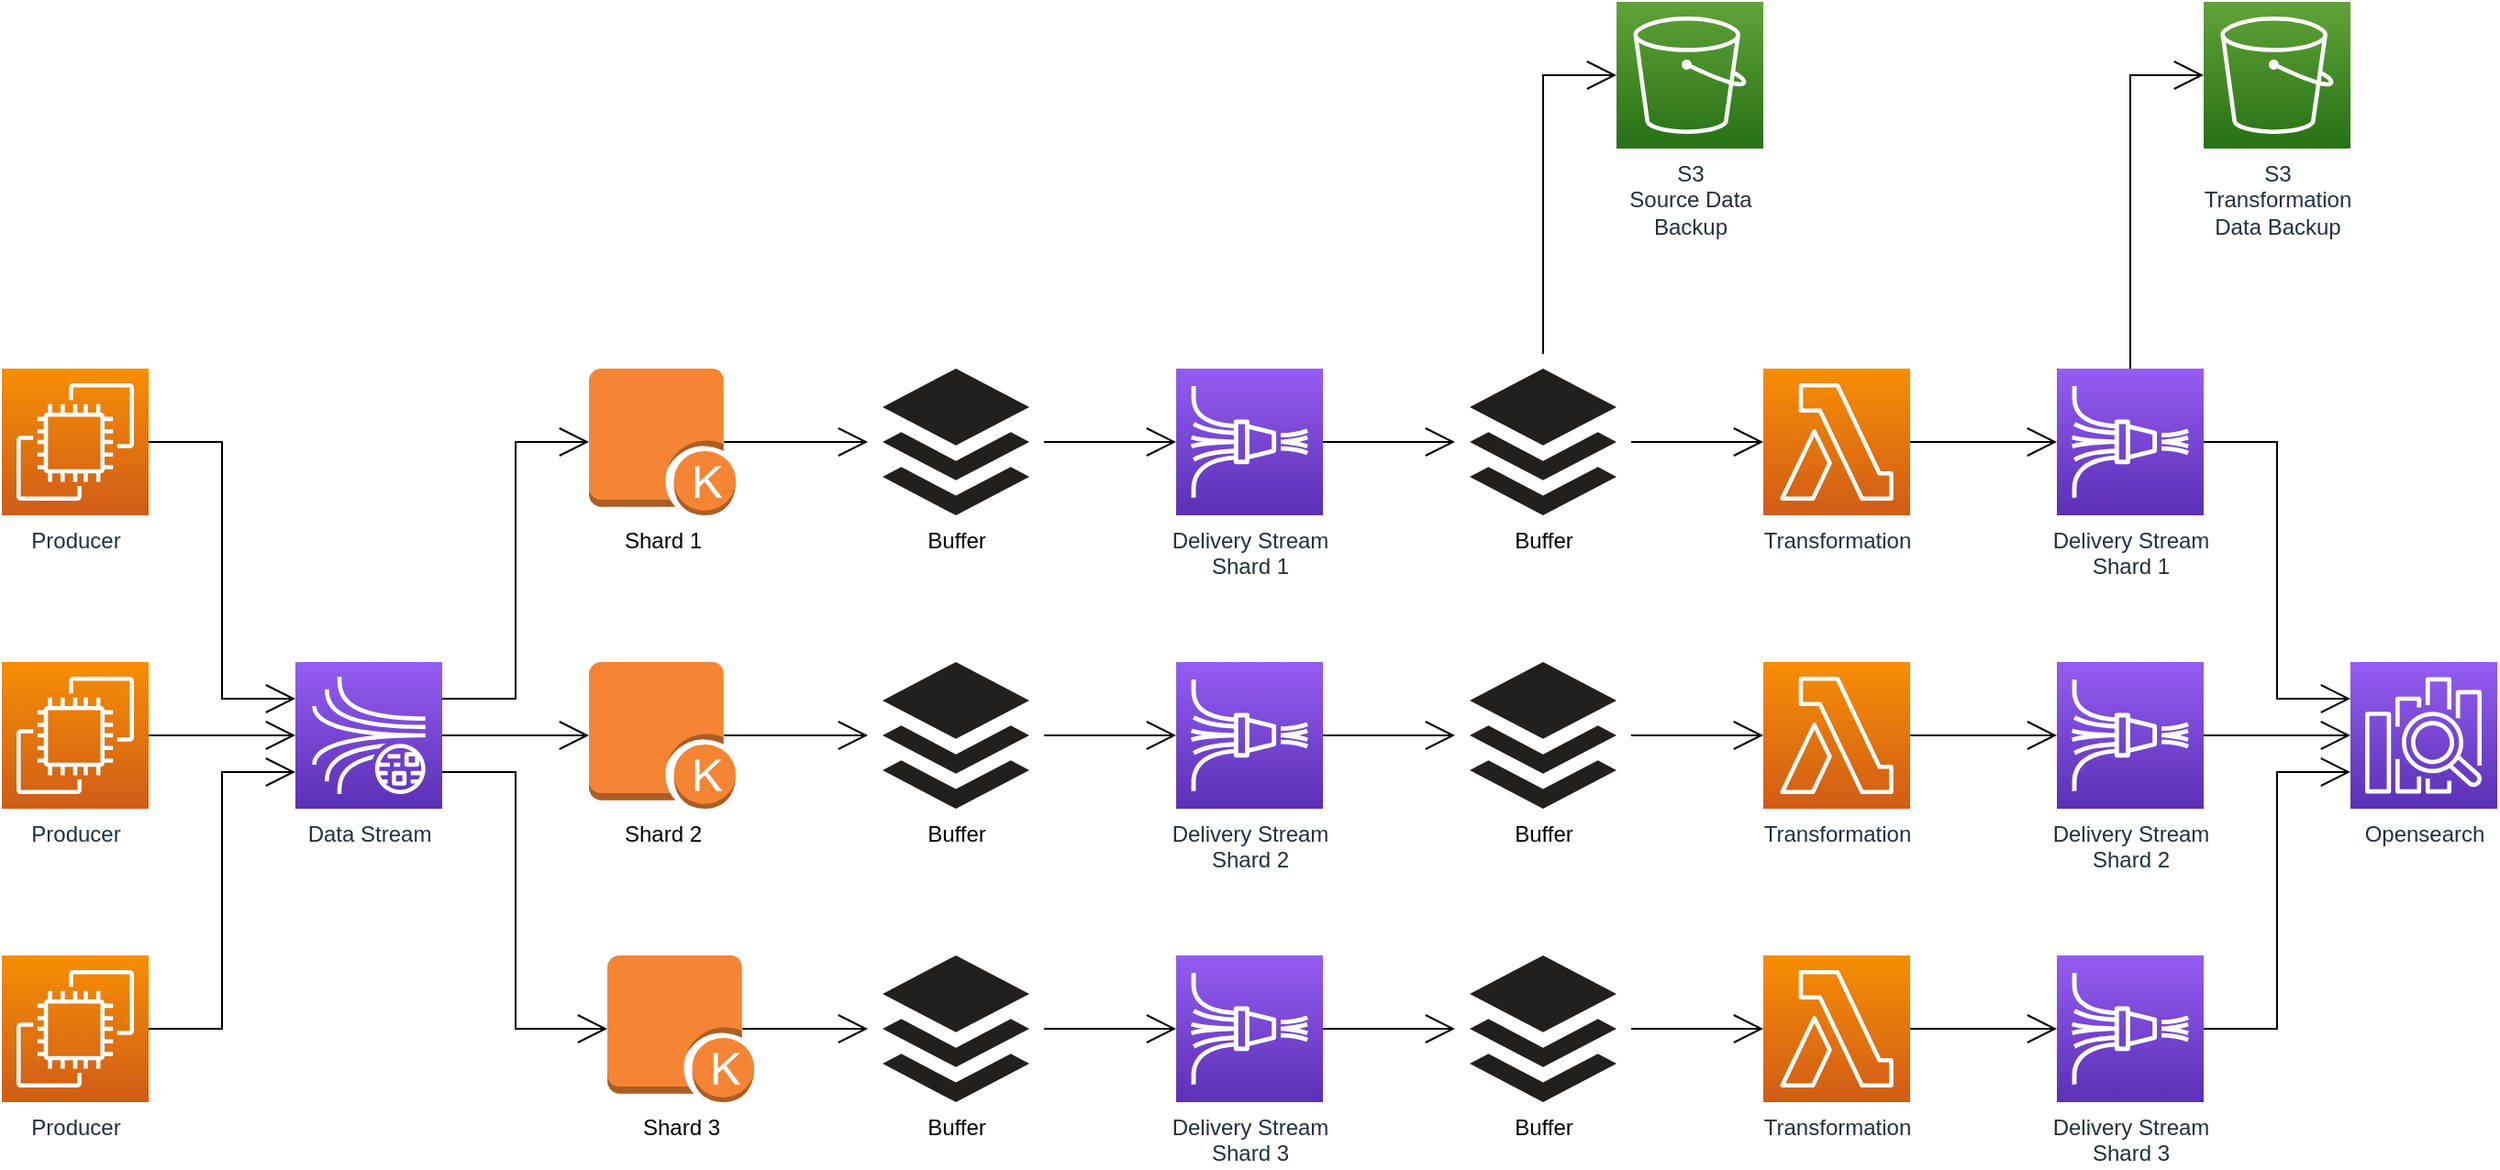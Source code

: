 <mxfile version="15.3.5" type="device"><diagram id="Mc8hbGuk2V3KkaA7dGeT" name="Page-1"><mxGraphModel dx="1368" dy="852" grid="1" gridSize="10" guides="1" tooltips="1" connect="1" arrows="1" fold="1" page="1" pageScale="1" pageWidth="850" pageHeight="1100" math="0" shadow="0"><root><mxCell id="0"/><mxCell id="1" parent="0"/><mxCell id="4GS_KHzXLbf2uHIC6dD0-39" style="edgeStyle=orthogonalEdgeStyle;rounded=0;orthogonalLoop=1;jettySize=auto;html=1;entryX=0;entryY=0.5;entryDx=0;entryDy=0;entryPerimeter=0;endArrow=open;startSize=14;endSize=14;sourcePerimeterSpacing=8;targetPerimeterSpacing=8;" edge="1" parent="1" source="4GS_KHzXLbf2uHIC6dD0-1" target="4GS_KHzXLbf2uHIC6dD0-2"><mxGeometry relative="1" as="geometry"/></mxCell><mxCell id="4GS_KHzXLbf2uHIC6dD0-1" value="Buffer" style="dashed=0;outlineConnect=0;html=1;align=center;labelPosition=center;verticalLabelPosition=bottom;verticalAlign=top;shape=mxgraph.weblogos.buffer;fillColor=#221F1F;strokeColor=none;hachureGap=4;pointerEvents=0;" vertex="1" parent="1"><mxGeometry x="600" y="400" width="80" height="80" as="geometry"/></mxCell><mxCell id="4GS_KHzXLbf2uHIC6dD0-42" style="edgeStyle=orthogonalEdgeStyle;rounded=0;orthogonalLoop=1;jettySize=auto;html=1;exitX=1;exitY=0.5;exitDx=0;exitDy=0;exitPerimeter=0;endArrow=open;startSize=14;endSize=14;sourcePerimeterSpacing=8;targetPerimeterSpacing=8;" edge="1" parent="1" source="4GS_KHzXLbf2uHIC6dD0-2" target="4GS_KHzXLbf2uHIC6dD0-21"><mxGeometry relative="1" as="geometry"/></mxCell><mxCell id="4GS_KHzXLbf2uHIC6dD0-2" value="Delivery Stream&lt;br&gt;Shard 1" style="sketch=0;points=[[0,0,0],[0.25,0,0],[0.5,0,0],[0.75,0,0],[1,0,0],[0,1,0],[0.25,1,0],[0.5,1,0],[0.75,1,0],[1,1,0],[0,0.25,0],[0,0.5,0],[0,0.75,0],[1,0.25,0],[1,0.5,0],[1,0.75,0]];outlineConnect=0;fontColor=#232F3E;gradientColor=#945DF2;gradientDirection=north;fillColor=#5A30B5;strokeColor=#ffffff;dashed=0;verticalLabelPosition=bottom;verticalAlign=top;align=center;html=1;fontSize=12;fontStyle=0;aspect=fixed;shape=mxgraph.aws4.resourceIcon;resIcon=mxgraph.aws4.kinesis_data_firehose;hachureGap=4;pointerEvents=0;" vertex="1" parent="1"><mxGeometry x="760" y="400" width="80" height="80" as="geometry"/></mxCell><mxCell id="4GS_KHzXLbf2uHIC6dD0-33" style="edgeStyle=orthogonalEdgeStyle;rounded=0;orthogonalLoop=1;jettySize=auto;html=1;exitX=1;exitY=0.25;exitDx=0;exitDy=0;exitPerimeter=0;entryX=0;entryY=0.5;entryDx=0;entryDy=0;entryPerimeter=0;endArrow=open;startSize=14;endSize=14;sourcePerimeterSpacing=8;targetPerimeterSpacing=8;" edge="1" parent="1" source="4GS_KHzXLbf2uHIC6dD0-3" target="4GS_KHzXLbf2uHIC6dD0-4"><mxGeometry relative="1" as="geometry"><Array as="points"><mxPoint x="400" y="580"/><mxPoint x="400" y="440"/></Array></mxGeometry></mxCell><mxCell id="4GS_KHzXLbf2uHIC6dD0-34" style="edgeStyle=orthogonalEdgeStyle;rounded=0;orthogonalLoop=1;jettySize=auto;html=1;exitX=1;exitY=0.5;exitDx=0;exitDy=0;exitPerimeter=0;entryX=0;entryY=0.5;entryDx=0;entryDy=0;entryPerimeter=0;endArrow=open;startSize=14;endSize=14;sourcePerimeterSpacing=8;targetPerimeterSpacing=8;" edge="1" parent="1" source="4GS_KHzXLbf2uHIC6dD0-3" target="4GS_KHzXLbf2uHIC6dD0-7"><mxGeometry relative="1" as="geometry"/></mxCell><mxCell id="4GS_KHzXLbf2uHIC6dD0-35" style="edgeStyle=orthogonalEdgeStyle;rounded=0;orthogonalLoop=1;jettySize=auto;html=1;exitX=1;exitY=0.75;exitDx=0;exitDy=0;exitPerimeter=0;entryX=0;entryY=0.5;entryDx=0;entryDy=0;entryPerimeter=0;endArrow=open;startSize=14;endSize=14;sourcePerimeterSpacing=8;targetPerimeterSpacing=8;" edge="1" parent="1" source="4GS_KHzXLbf2uHIC6dD0-3" target="4GS_KHzXLbf2uHIC6dD0-8"><mxGeometry relative="1" as="geometry"><Array as="points"><mxPoint x="400" y="620"/><mxPoint x="400" y="760"/></Array></mxGeometry></mxCell><mxCell id="4GS_KHzXLbf2uHIC6dD0-3" value="Data Stream" style="sketch=0;points=[[0,0,0],[0.25,0,0],[0.5,0,0],[0.75,0,0],[1,0,0],[0,1,0],[0.25,1,0],[0.5,1,0],[0.75,1,0],[1,1,0],[0,0.25,0],[0,0.5,0],[0,0.75,0],[1,0.25,0],[1,0.5,0],[1,0.75,0]];outlineConnect=0;fontColor=#232F3E;gradientColor=#945DF2;gradientDirection=north;fillColor=#5A30B5;strokeColor=#ffffff;dashed=0;verticalLabelPosition=bottom;verticalAlign=top;align=center;html=1;fontSize=12;fontStyle=0;aspect=fixed;shape=mxgraph.aws4.resourceIcon;resIcon=mxgraph.aws4.kinesis_data_streams;hachureGap=4;pointerEvents=0;" vertex="1" parent="1"><mxGeometry x="280" y="560" width="80" height="80" as="geometry"/></mxCell><mxCell id="4GS_KHzXLbf2uHIC6dD0-36" style="edgeStyle=orthogonalEdgeStyle;rounded=0;orthogonalLoop=1;jettySize=auto;html=1;exitX=0.92;exitY=0.5;exitDx=0;exitDy=0;exitPerimeter=0;endArrow=open;startSize=14;endSize=14;sourcePerimeterSpacing=8;targetPerimeterSpacing=8;" edge="1" parent="1" source="4GS_KHzXLbf2uHIC6dD0-4" target="4GS_KHzXLbf2uHIC6dD0-1"><mxGeometry relative="1" as="geometry"/></mxCell><mxCell id="4GS_KHzXLbf2uHIC6dD0-4" value="Shard 1" style="outlineConnect=0;dashed=0;verticalLabelPosition=bottom;verticalAlign=top;align=center;html=1;shape=mxgraph.aws3.kinesis_enabled_app;fillColor=#F58534;gradientColor=none;hachureGap=4;pointerEvents=0;" vertex="1" parent="1"><mxGeometry x="440" y="400" width="80" height="80" as="geometry"/></mxCell><mxCell id="4GS_KHzXLbf2uHIC6dD0-49" style="edgeStyle=orthogonalEdgeStyle;rounded=0;orthogonalLoop=1;jettySize=auto;html=1;exitX=1;exitY=0.5;exitDx=0;exitDy=0;exitPerimeter=0;entryX=0;entryY=0.5;entryDx=0;entryDy=0;entryPerimeter=0;endArrow=open;startSize=14;endSize=14;sourcePerimeterSpacing=8;targetPerimeterSpacing=8;" edge="1" parent="1" source="4GS_KHzXLbf2uHIC6dD0-6" target="4GS_KHzXLbf2uHIC6dD0-26"><mxGeometry relative="1" as="geometry"/></mxCell><mxCell id="4GS_KHzXLbf2uHIC6dD0-6" value="Transformation" style="sketch=0;points=[[0,0,0],[0.25,0,0],[0.5,0,0],[0.75,0,0],[1,0,0],[0,1,0],[0.25,1,0],[0.5,1,0],[0.75,1,0],[1,1,0],[0,0.25,0],[0,0.5,0],[0,0.75,0],[1,0.25,0],[1,0.5,0],[1,0.75,0]];outlineConnect=0;fontColor=#232F3E;gradientColor=#F78E04;gradientDirection=north;fillColor=#D05C17;strokeColor=#ffffff;dashed=0;verticalLabelPosition=bottom;verticalAlign=top;align=center;html=1;fontSize=12;fontStyle=0;aspect=fixed;shape=mxgraph.aws4.resourceIcon;resIcon=mxgraph.aws4.lambda;hachureGap=4;pointerEvents=0;" vertex="1" parent="1"><mxGeometry x="1080" y="400" width="80" height="80" as="geometry"/></mxCell><mxCell id="4GS_KHzXLbf2uHIC6dD0-37" style="edgeStyle=orthogonalEdgeStyle;rounded=0;orthogonalLoop=1;jettySize=auto;html=1;exitX=0.92;exitY=0.5;exitDx=0;exitDy=0;exitPerimeter=0;endArrow=open;startSize=14;endSize=14;sourcePerimeterSpacing=8;targetPerimeterSpacing=8;" edge="1" parent="1" source="4GS_KHzXLbf2uHIC6dD0-7" target="4GS_KHzXLbf2uHIC6dD0-9"><mxGeometry relative="1" as="geometry"/></mxCell><mxCell id="4GS_KHzXLbf2uHIC6dD0-7" value="Shard 2" style="outlineConnect=0;dashed=0;verticalLabelPosition=bottom;verticalAlign=top;align=center;html=1;shape=mxgraph.aws3.kinesis_enabled_app;fillColor=#F58534;gradientColor=none;hachureGap=4;pointerEvents=0;" vertex="1" parent="1"><mxGeometry x="440" y="560" width="80" height="80" as="geometry"/></mxCell><mxCell id="4GS_KHzXLbf2uHIC6dD0-38" style="edgeStyle=orthogonalEdgeStyle;rounded=0;orthogonalLoop=1;jettySize=auto;html=1;exitX=0.92;exitY=0.5;exitDx=0;exitDy=0;exitPerimeter=0;endArrow=open;startSize=14;endSize=14;sourcePerimeterSpacing=8;targetPerimeterSpacing=8;" edge="1" parent="1" source="4GS_KHzXLbf2uHIC6dD0-8" target="4GS_KHzXLbf2uHIC6dD0-11"><mxGeometry relative="1" as="geometry"/></mxCell><mxCell id="4GS_KHzXLbf2uHIC6dD0-8" value="Shard 3" style="outlineConnect=0;dashed=0;verticalLabelPosition=bottom;verticalAlign=top;align=center;html=1;shape=mxgraph.aws3.kinesis_enabled_app;fillColor=#F58534;gradientColor=none;hachureGap=4;pointerEvents=0;" vertex="1" parent="1"><mxGeometry x="450" y="720" width="80" height="80" as="geometry"/></mxCell><mxCell id="4GS_KHzXLbf2uHIC6dD0-40" style="edgeStyle=orthogonalEdgeStyle;rounded=0;orthogonalLoop=1;jettySize=auto;html=1;entryX=0;entryY=0.5;entryDx=0;entryDy=0;entryPerimeter=0;endArrow=open;startSize=14;endSize=14;sourcePerimeterSpacing=8;targetPerimeterSpacing=8;" edge="1" parent="1" source="4GS_KHzXLbf2uHIC6dD0-9" target="4GS_KHzXLbf2uHIC6dD0-13"><mxGeometry relative="1" as="geometry"/></mxCell><mxCell id="4GS_KHzXLbf2uHIC6dD0-9" value="Buffer" style="dashed=0;outlineConnect=0;html=1;align=center;labelPosition=center;verticalLabelPosition=bottom;verticalAlign=top;shape=mxgraph.weblogos.buffer;fillColor=#221F1F;strokeColor=none;hachureGap=4;pointerEvents=0;" vertex="1" parent="1"><mxGeometry x="600" y="560" width="80" height="80" as="geometry"/></mxCell><mxCell id="4GS_KHzXLbf2uHIC6dD0-41" style="edgeStyle=orthogonalEdgeStyle;rounded=0;orthogonalLoop=1;jettySize=auto;html=1;entryX=0;entryY=0.5;entryDx=0;entryDy=0;entryPerimeter=0;endArrow=open;startSize=14;endSize=14;sourcePerimeterSpacing=8;targetPerimeterSpacing=8;" edge="1" parent="1" source="4GS_KHzXLbf2uHIC6dD0-11" target="4GS_KHzXLbf2uHIC6dD0-14"><mxGeometry relative="1" as="geometry"/></mxCell><mxCell id="4GS_KHzXLbf2uHIC6dD0-11" value="Buffer" style="dashed=0;outlineConnect=0;html=1;align=center;labelPosition=center;verticalLabelPosition=bottom;verticalAlign=top;shape=mxgraph.weblogos.buffer;fillColor=#221F1F;strokeColor=none;hachureGap=4;pointerEvents=0;" vertex="1" parent="1"><mxGeometry x="600" y="720" width="80" height="80" as="geometry"/></mxCell><mxCell id="4GS_KHzXLbf2uHIC6dD0-43" style="edgeStyle=orthogonalEdgeStyle;rounded=0;orthogonalLoop=1;jettySize=auto;html=1;exitX=1;exitY=0.5;exitDx=0;exitDy=0;exitPerimeter=0;endArrow=open;startSize=14;endSize=14;sourcePerimeterSpacing=8;targetPerimeterSpacing=8;" edge="1" parent="1" source="4GS_KHzXLbf2uHIC6dD0-13" target="4GS_KHzXLbf2uHIC6dD0-22"><mxGeometry relative="1" as="geometry"/></mxCell><mxCell id="4GS_KHzXLbf2uHIC6dD0-13" value="Delivery Stream&lt;br&gt;Shard 2" style="sketch=0;points=[[0,0,0],[0.25,0,0],[0.5,0,0],[0.75,0,0],[1,0,0],[0,1,0],[0.25,1,0],[0.5,1,0],[0.75,1,0],[1,1,0],[0,0.25,0],[0,0.5,0],[0,0.75,0],[1,0.25,0],[1,0.5,0],[1,0.75,0]];outlineConnect=0;fontColor=#232F3E;gradientColor=#945DF2;gradientDirection=north;fillColor=#5A30B5;strokeColor=#ffffff;dashed=0;verticalLabelPosition=bottom;verticalAlign=top;align=center;html=1;fontSize=12;fontStyle=0;aspect=fixed;shape=mxgraph.aws4.resourceIcon;resIcon=mxgraph.aws4.kinesis_data_firehose;hachureGap=4;pointerEvents=0;" vertex="1" parent="1"><mxGeometry x="760" y="560" width="80" height="80" as="geometry"/></mxCell><mxCell id="4GS_KHzXLbf2uHIC6dD0-44" style="edgeStyle=orthogonalEdgeStyle;rounded=0;orthogonalLoop=1;jettySize=auto;html=1;exitX=1;exitY=0.5;exitDx=0;exitDy=0;exitPerimeter=0;endArrow=open;startSize=14;endSize=14;sourcePerimeterSpacing=8;targetPerimeterSpacing=8;" edge="1" parent="1" source="4GS_KHzXLbf2uHIC6dD0-14" target="4GS_KHzXLbf2uHIC6dD0-23"><mxGeometry relative="1" as="geometry"/></mxCell><mxCell id="4GS_KHzXLbf2uHIC6dD0-14" value="Delivery Stream&lt;br&gt;Shard 3" style="sketch=0;points=[[0,0,0],[0.25,0,0],[0.5,0,0],[0.75,0,0],[1,0,0],[0,1,0],[0.25,1,0],[0.5,1,0],[0.75,1,0],[1,1,0],[0,0.25,0],[0,0.5,0],[0,0.75,0],[1,0.25,0],[1,0.5,0],[1,0.75,0]];outlineConnect=0;fontColor=#232F3E;gradientColor=#945DF2;gradientDirection=north;fillColor=#5A30B5;strokeColor=#ffffff;dashed=0;verticalLabelPosition=bottom;verticalAlign=top;align=center;html=1;fontSize=12;fontStyle=0;aspect=fixed;shape=mxgraph.aws4.resourceIcon;resIcon=mxgraph.aws4.kinesis_data_firehose;hachureGap=4;pointerEvents=0;" vertex="1" parent="1"><mxGeometry x="760" y="720" width="80" height="80" as="geometry"/></mxCell><mxCell id="4GS_KHzXLbf2uHIC6dD0-45" style="edgeStyle=orthogonalEdgeStyle;rounded=0;orthogonalLoop=1;jettySize=auto;html=1;entryX=0;entryY=0.5;entryDx=0;entryDy=0;entryPerimeter=0;endArrow=open;startSize=14;endSize=14;sourcePerimeterSpacing=8;targetPerimeterSpacing=8;" edge="1" parent="1" source="4GS_KHzXLbf2uHIC6dD0-21" target="4GS_KHzXLbf2uHIC6dD0-30"><mxGeometry relative="1" as="geometry"/></mxCell><mxCell id="4GS_KHzXLbf2uHIC6dD0-46" style="edgeStyle=orthogonalEdgeStyle;rounded=0;orthogonalLoop=1;jettySize=auto;html=1;entryX=0;entryY=0.5;entryDx=0;entryDy=0;entryPerimeter=0;endArrow=open;startSize=14;endSize=14;sourcePerimeterSpacing=8;targetPerimeterSpacing=8;" edge="1" parent="1" source="4GS_KHzXLbf2uHIC6dD0-21" target="4GS_KHzXLbf2uHIC6dD0-6"><mxGeometry relative="1" as="geometry"/></mxCell><mxCell id="4GS_KHzXLbf2uHIC6dD0-21" value="Buffer" style="dashed=0;outlineConnect=0;html=1;align=center;labelPosition=center;verticalLabelPosition=bottom;verticalAlign=top;shape=mxgraph.weblogos.buffer;fillColor=#221F1F;strokeColor=none;hachureGap=4;pointerEvents=0;" vertex="1" parent="1"><mxGeometry x="920" y="400" width="80" height="80" as="geometry"/></mxCell><mxCell id="4GS_KHzXLbf2uHIC6dD0-47" style="edgeStyle=orthogonalEdgeStyle;rounded=0;orthogonalLoop=1;jettySize=auto;html=1;entryX=0;entryY=0.5;entryDx=0;entryDy=0;entryPerimeter=0;endArrow=open;startSize=14;endSize=14;sourcePerimeterSpacing=8;targetPerimeterSpacing=8;" edge="1" parent="1" source="4GS_KHzXLbf2uHIC6dD0-22" target="4GS_KHzXLbf2uHIC6dD0-24"><mxGeometry relative="1" as="geometry"/></mxCell><mxCell id="4GS_KHzXLbf2uHIC6dD0-22" value="Buffer" style="dashed=0;outlineConnect=0;html=1;align=center;labelPosition=center;verticalLabelPosition=bottom;verticalAlign=top;shape=mxgraph.weblogos.buffer;fillColor=#221F1F;strokeColor=none;hachureGap=4;pointerEvents=0;" vertex="1" parent="1"><mxGeometry x="920" y="560" width="80" height="80" as="geometry"/></mxCell><mxCell id="4GS_KHzXLbf2uHIC6dD0-48" style="edgeStyle=orthogonalEdgeStyle;rounded=0;orthogonalLoop=1;jettySize=auto;html=1;entryX=0;entryY=0.5;entryDx=0;entryDy=0;entryPerimeter=0;endArrow=open;startSize=14;endSize=14;sourcePerimeterSpacing=8;targetPerimeterSpacing=8;" edge="1" parent="1" source="4GS_KHzXLbf2uHIC6dD0-23" target="4GS_KHzXLbf2uHIC6dD0-25"><mxGeometry relative="1" as="geometry"/></mxCell><mxCell id="4GS_KHzXLbf2uHIC6dD0-23" value="Buffer" style="dashed=0;outlineConnect=0;html=1;align=center;labelPosition=center;verticalLabelPosition=bottom;verticalAlign=top;shape=mxgraph.weblogos.buffer;fillColor=#221F1F;strokeColor=none;hachureGap=4;pointerEvents=0;" vertex="1" parent="1"><mxGeometry x="920" y="720" width="80" height="80" as="geometry"/></mxCell><mxCell id="4GS_KHzXLbf2uHIC6dD0-50" style="edgeStyle=orthogonalEdgeStyle;rounded=0;orthogonalLoop=1;jettySize=auto;html=1;exitX=1;exitY=0.5;exitDx=0;exitDy=0;exitPerimeter=0;entryX=0;entryY=0.5;entryDx=0;entryDy=0;entryPerimeter=0;endArrow=open;startSize=14;endSize=14;sourcePerimeterSpacing=8;targetPerimeterSpacing=8;" edge="1" parent="1" source="4GS_KHzXLbf2uHIC6dD0-24" target="4GS_KHzXLbf2uHIC6dD0-27"><mxGeometry relative="1" as="geometry"/></mxCell><mxCell id="4GS_KHzXLbf2uHIC6dD0-24" value="Transformation" style="sketch=0;points=[[0,0,0],[0.25,0,0],[0.5,0,0],[0.75,0,0],[1,0,0],[0,1,0],[0.25,1,0],[0.5,1,0],[0.75,1,0],[1,1,0],[0,0.25,0],[0,0.5,0],[0,0.75,0],[1,0.25,0],[1,0.5,0],[1,0.75,0]];outlineConnect=0;fontColor=#232F3E;gradientColor=#F78E04;gradientDirection=north;fillColor=#D05C17;strokeColor=#ffffff;dashed=0;verticalLabelPosition=bottom;verticalAlign=top;align=center;html=1;fontSize=12;fontStyle=0;aspect=fixed;shape=mxgraph.aws4.resourceIcon;resIcon=mxgraph.aws4.lambda;hachureGap=4;pointerEvents=0;" vertex="1" parent="1"><mxGeometry x="1080" y="560" width="80" height="80" as="geometry"/></mxCell><mxCell id="4GS_KHzXLbf2uHIC6dD0-51" style="edgeStyle=orthogonalEdgeStyle;rounded=0;orthogonalLoop=1;jettySize=auto;html=1;exitX=1;exitY=0.5;exitDx=0;exitDy=0;exitPerimeter=0;entryX=0;entryY=0.5;entryDx=0;entryDy=0;entryPerimeter=0;endArrow=open;startSize=14;endSize=14;sourcePerimeterSpacing=8;targetPerimeterSpacing=8;" edge="1" parent="1" source="4GS_KHzXLbf2uHIC6dD0-25" target="4GS_KHzXLbf2uHIC6dD0-28"><mxGeometry relative="1" as="geometry"/></mxCell><mxCell id="4GS_KHzXLbf2uHIC6dD0-25" value="Transformation" style="sketch=0;points=[[0,0,0],[0.25,0,0],[0.5,0,0],[0.75,0,0],[1,0,0],[0,1,0],[0.25,1,0],[0.5,1,0],[0.75,1,0],[1,1,0],[0,0.25,0],[0,0.5,0],[0,0.75,0],[1,0.25,0],[1,0.5,0],[1,0.75,0]];outlineConnect=0;fontColor=#232F3E;gradientColor=#F78E04;gradientDirection=north;fillColor=#D05C17;strokeColor=#ffffff;dashed=0;verticalLabelPosition=bottom;verticalAlign=top;align=center;html=1;fontSize=12;fontStyle=0;aspect=fixed;shape=mxgraph.aws4.resourceIcon;resIcon=mxgraph.aws4.lambda;hachureGap=4;pointerEvents=0;" vertex="1" parent="1"><mxGeometry x="1080" y="720" width="80" height="80" as="geometry"/></mxCell><mxCell id="4GS_KHzXLbf2uHIC6dD0-52" style="edgeStyle=orthogonalEdgeStyle;rounded=0;orthogonalLoop=1;jettySize=auto;html=1;exitX=0.5;exitY=0;exitDx=0;exitDy=0;exitPerimeter=0;entryX=0;entryY=0.5;entryDx=0;entryDy=0;entryPerimeter=0;endArrow=open;startSize=14;endSize=14;sourcePerimeterSpacing=8;targetPerimeterSpacing=8;" edge="1" parent="1" source="4GS_KHzXLbf2uHIC6dD0-26" target="4GS_KHzXLbf2uHIC6dD0-31"><mxGeometry relative="1" as="geometry"/></mxCell><mxCell id="4GS_KHzXLbf2uHIC6dD0-53" style="edgeStyle=orthogonalEdgeStyle;rounded=0;orthogonalLoop=1;jettySize=auto;html=1;exitX=1;exitY=0.5;exitDx=0;exitDy=0;exitPerimeter=0;entryX=0;entryY=0.25;entryDx=0;entryDy=0;entryPerimeter=0;endArrow=open;startSize=14;endSize=14;sourcePerimeterSpacing=8;targetPerimeterSpacing=8;" edge="1" parent="1" source="4GS_KHzXLbf2uHIC6dD0-26" target="4GS_KHzXLbf2uHIC6dD0-29"><mxGeometry relative="1" as="geometry"><Array as="points"><mxPoint x="1360" y="440"/><mxPoint x="1360" y="580"/></Array></mxGeometry></mxCell><mxCell id="4GS_KHzXLbf2uHIC6dD0-26" value="Delivery Stream&lt;br&gt;Shard 1" style="sketch=0;points=[[0,0,0],[0.25,0,0],[0.5,0,0],[0.75,0,0],[1,0,0],[0,1,0],[0.25,1,0],[0.5,1,0],[0.75,1,0],[1,1,0],[0,0.25,0],[0,0.5,0],[0,0.75,0],[1,0.25,0],[1,0.5,0],[1,0.75,0]];outlineConnect=0;fontColor=#232F3E;gradientColor=#945DF2;gradientDirection=north;fillColor=#5A30B5;strokeColor=#ffffff;dashed=0;verticalLabelPosition=bottom;verticalAlign=top;align=center;html=1;fontSize=12;fontStyle=0;aspect=fixed;shape=mxgraph.aws4.resourceIcon;resIcon=mxgraph.aws4.kinesis_data_firehose;hachureGap=4;pointerEvents=0;" vertex="1" parent="1"><mxGeometry x="1240" y="400" width="80" height="80" as="geometry"/></mxCell><mxCell id="4GS_KHzXLbf2uHIC6dD0-54" style="edgeStyle=orthogonalEdgeStyle;rounded=0;orthogonalLoop=1;jettySize=auto;html=1;exitX=1;exitY=0.5;exitDx=0;exitDy=0;exitPerimeter=0;entryX=0;entryY=0.5;entryDx=0;entryDy=0;entryPerimeter=0;endArrow=open;startSize=14;endSize=14;sourcePerimeterSpacing=8;targetPerimeterSpacing=8;" edge="1" parent="1" source="4GS_KHzXLbf2uHIC6dD0-27" target="4GS_KHzXLbf2uHIC6dD0-29"><mxGeometry relative="1" as="geometry"/></mxCell><mxCell id="4GS_KHzXLbf2uHIC6dD0-27" value="Delivery Stream&lt;br&gt;Shard 2" style="sketch=0;points=[[0,0,0],[0.25,0,0],[0.5,0,0],[0.75,0,0],[1,0,0],[0,1,0],[0.25,1,0],[0.5,1,0],[0.75,1,0],[1,1,0],[0,0.25,0],[0,0.5,0],[0,0.75,0],[1,0.25,0],[1,0.5,0],[1,0.75,0]];outlineConnect=0;fontColor=#232F3E;gradientColor=#945DF2;gradientDirection=north;fillColor=#5A30B5;strokeColor=#ffffff;dashed=0;verticalLabelPosition=bottom;verticalAlign=top;align=center;html=1;fontSize=12;fontStyle=0;aspect=fixed;shape=mxgraph.aws4.resourceIcon;resIcon=mxgraph.aws4.kinesis_data_firehose;hachureGap=4;pointerEvents=0;" vertex="1" parent="1"><mxGeometry x="1240" y="560" width="80" height="80" as="geometry"/></mxCell><mxCell id="4GS_KHzXLbf2uHIC6dD0-55" style="edgeStyle=orthogonalEdgeStyle;rounded=0;orthogonalLoop=1;jettySize=auto;html=1;exitX=1;exitY=0.5;exitDx=0;exitDy=0;exitPerimeter=0;entryX=0;entryY=0.75;entryDx=0;entryDy=0;entryPerimeter=0;endArrow=open;startSize=14;endSize=14;sourcePerimeterSpacing=8;targetPerimeterSpacing=8;" edge="1" parent="1" source="4GS_KHzXLbf2uHIC6dD0-28" target="4GS_KHzXLbf2uHIC6dD0-29"><mxGeometry relative="1" as="geometry"><Array as="points"><mxPoint x="1360" y="760"/><mxPoint x="1360" y="620"/></Array></mxGeometry></mxCell><mxCell id="4GS_KHzXLbf2uHIC6dD0-28" value="Delivery Stream&lt;br&gt;Shard 3" style="sketch=0;points=[[0,0,0],[0.25,0,0],[0.5,0,0],[0.75,0,0],[1,0,0],[0,1,0],[0.25,1,0],[0.5,1,0],[0.75,1,0],[1,1,0],[0,0.25,0],[0,0.5,0],[0,0.75,0],[1,0.25,0],[1,0.5,0],[1,0.75,0]];outlineConnect=0;fontColor=#232F3E;gradientColor=#945DF2;gradientDirection=north;fillColor=#5A30B5;strokeColor=#ffffff;dashed=0;verticalLabelPosition=bottom;verticalAlign=top;align=center;html=1;fontSize=12;fontStyle=0;aspect=fixed;shape=mxgraph.aws4.resourceIcon;resIcon=mxgraph.aws4.kinesis_data_firehose;hachureGap=4;pointerEvents=0;" vertex="1" parent="1"><mxGeometry x="1240" y="720" width="80" height="80" as="geometry"/></mxCell><mxCell id="4GS_KHzXLbf2uHIC6dD0-29" value="Opensearch" style="sketch=0;points=[[0,0,0],[0.25,0,0],[0.5,0,0],[0.75,0,0],[1,0,0],[0,1,0],[0.25,1,0],[0.5,1,0],[0.75,1,0],[1,1,0],[0,0.25,0],[0,0.5,0],[0,0.75,0],[1,0.25,0],[1,0.5,0],[1,0.75,0]];outlineConnect=0;fontColor=#232F3E;gradientColor=#945DF2;gradientDirection=north;fillColor=#5A30B5;strokeColor=#ffffff;dashed=0;verticalLabelPosition=bottom;verticalAlign=top;align=center;html=1;fontSize=12;fontStyle=0;aspect=fixed;shape=mxgraph.aws4.resourceIcon;resIcon=mxgraph.aws4.elasticsearch_service;hachureGap=4;pointerEvents=0;" vertex="1" parent="1"><mxGeometry x="1400" y="560" width="80" height="80" as="geometry"/></mxCell><mxCell id="4GS_KHzXLbf2uHIC6dD0-30" value="S3&lt;br&gt;Source Data &lt;br&gt;Backup" style="sketch=0;points=[[0,0,0],[0.25,0,0],[0.5,0,0],[0.75,0,0],[1,0,0],[0,1,0],[0.25,1,0],[0.5,1,0],[0.75,1,0],[1,1,0],[0,0.25,0],[0,0.5,0],[0,0.75,0],[1,0.25,0],[1,0.5,0],[1,0.75,0]];outlineConnect=0;fontColor=#232F3E;gradientColor=#60A337;gradientDirection=north;fillColor=#277116;strokeColor=#ffffff;dashed=0;verticalLabelPosition=bottom;verticalAlign=top;align=center;html=1;fontSize=12;fontStyle=0;aspect=fixed;shape=mxgraph.aws4.resourceIcon;resIcon=mxgraph.aws4.s3;hachureGap=4;pointerEvents=0;" vertex="1" parent="1"><mxGeometry x="1000" y="200" width="80" height="80" as="geometry"/></mxCell><mxCell id="4GS_KHzXLbf2uHIC6dD0-31" value="S3&lt;br&gt;Transformation &lt;br&gt;Data Backup" style="sketch=0;points=[[0,0,0],[0.25,0,0],[0.5,0,0],[0.75,0,0],[1,0,0],[0,1,0],[0.25,1,0],[0.5,1,0],[0.75,1,0],[1,1,0],[0,0.25,0],[0,0.5,0],[0,0.75,0],[1,0.25,0],[1,0.5,0],[1,0.75,0]];outlineConnect=0;fontColor=#232F3E;gradientColor=#60A337;gradientDirection=north;fillColor=#277116;strokeColor=#ffffff;dashed=0;verticalLabelPosition=bottom;verticalAlign=top;align=center;html=1;fontSize=12;fontStyle=0;aspect=fixed;shape=mxgraph.aws4.resourceIcon;resIcon=mxgraph.aws4.s3;hachureGap=4;pointerEvents=0;" vertex="1" parent="1"><mxGeometry x="1320" y="200" width="80" height="80" as="geometry"/></mxCell><mxCell id="4GS_KHzXLbf2uHIC6dD0-69" style="edgeStyle=orthogonalEdgeStyle;rounded=0;orthogonalLoop=1;jettySize=auto;html=1;exitX=1;exitY=0.5;exitDx=0;exitDy=0;exitPerimeter=0;entryX=0;entryY=0.25;entryDx=0;entryDy=0;entryPerimeter=0;endArrow=open;startSize=14;endSize=14;sourcePerimeterSpacing=8;targetPerimeterSpacing=8;" edge="1" parent="1" source="4GS_KHzXLbf2uHIC6dD0-56" target="4GS_KHzXLbf2uHIC6dD0-3"><mxGeometry relative="1" as="geometry"><Array as="points"><mxPoint x="240" y="440"/><mxPoint x="240" y="580"/></Array></mxGeometry></mxCell><mxCell id="4GS_KHzXLbf2uHIC6dD0-56" value="Producer" style="sketch=0;points=[[0,0,0],[0.25,0,0],[0.5,0,0],[0.75,0,0],[1,0,0],[0,1,0],[0.25,1,0],[0.5,1,0],[0.75,1,0],[1,1,0],[0,0.25,0],[0,0.5,0],[0,0.75,0],[1,0.25,0],[1,0.5,0],[1,0.75,0]];outlineConnect=0;fontColor=#232F3E;gradientColor=#F78E04;gradientDirection=north;fillColor=#D05C17;strokeColor=#ffffff;dashed=0;verticalLabelPosition=bottom;verticalAlign=top;align=center;html=1;fontSize=12;fontStyle=0;aspect=fixed;shape=mxgraph.aws4.resourceIcon;resIcon=mxgraph.aws4.ec2;hachureGap=4;pointerEvents=0;" vertex="1" parent="1"><mxGeometry x="120" y="400" width="80" height="80" as="geometry"/></mxCell><mxCell id="4GS_KHzXLbf2uHIC6dD0-68" style="edgeStyle=orthogonalEdgeStyle;rounded=0;orthogonalLoop=1;jettySize=auto;html=1;exitX=1;exitY=0.5;exitDx=0;exitDy=0;exitPerimeter=0;entryX=0;entryY=0.5;entryDx=0;entryDy=0;entryPerimeter=0;endArrow=open;startSize=14;endSize=14;sourcePerimeterSpacing=8;targetPerimeterSpacing=8;" edge="1" parent="1" source="4GS_KHzXLbf2uHIC6dD0-57" target="4GS_KHzXLbf2uHIC6dD0-3"><mxGeometry relative="1" as="geometry"/></mxCell><mxCell id="4GS_KHzXLbf2uHIC6dD0-57" value="Producer" style="sketch=0;points=[[0,0,0],[0.25,0,0],[0.5,0,0],[0.75,0,0],[1,0,0],[0,1,0],[0.25,1,0],[0.5,1,0],[0.75,1,0],[1,1,0],[0,0.25,0],[0,0.5,0],[0,0.75,0],[1,0.25,0],[1,0.5,0],[1,0.75,0]];outlineConnect=0;fontColor=#232F3E;gradientColor=#F78E04;gradientDirection=north;fillColor=#D05C17;strokeColor=#ffffff;dashed=0;verticalLabelPosition=bottom;verticalAlign=top;align=center;html=1;fontSize=12;fontStyle=0;aspect=fixed;shape=mxgraph.aws4.resourceIcon;resIcon=mxgraph.aws4.ec2;hachureGap=4;pointerEvents=0;" vertex="1" parent="1"><mxGeometry x="120" y="560" width="80" height="80" as="geometry"/></mxCell><mxCell id="4GS_KHzXLbf2uHIC6dD0-66" style="edgeStyle=orthogonalEdgeStyle;rounded=0;orthogonalLoop=1;jettySize=auto;html=1;exitX=1;exitY=0.5;exitDx=0;exitDy=0;exitPerimeter=0;entryX=0;entryY=0.75;entryDx=0;entryDy=0;entryPerimeter=0;endArrow=open;startSize=14;endSize=14;sourcePerimeterSpacing=8;targetPerimeterSpacing=8;" edge="1" parent="1" source="4GS_KHzXLbf2uHIC6dD0-64" target="4GS_KHzXLbf2uHIC6dD0-3"><mxGeometry relative="1" as="geometry"><Array as="points"><mxPoint x="240" y="760"/><mxPoint x="240" y="620"/></Array></mxGeometry></mxCell><mxCell id="4GS_KHzXLbf2uHIC6dD0-64" value="Producer" style="sketch=0;points=[[0,0,0],[0.25,0,0],[0.5,0,0],[0.75,0,0],[1,0,0],[0,1,0],[0.25,1,0],[0.5,1,0],[0.75,1,0],[1,1,0],[0,0.25,0],[0,0.5,0],[0,0.75,0],[1,0.25,0],[1,0.5,0],[1,0.75,0]];outlineConnect=0;fontColor=#232F3E;gradientColor=#F78E04;gradientDirection=north;fillColor=#D05C17;strokeColor=#ffffff;dashed=0;verticalLabelPosition=bottom;verticalAlign=top;align=center;html=1;fontSize=12;fontStyle=0;aspect=fixed;shape=mxgraph.aws4.resourceIcon;resIcon=mxgraph.aws4.ec2;hachureGap=4;pointerEvents=0;" vertex="1" parent="1"><mxGeometry x="120" y="720" width="80" height="80" as="geometry"/></mxCell></root></mxGraphModel></diagram></mxfile>